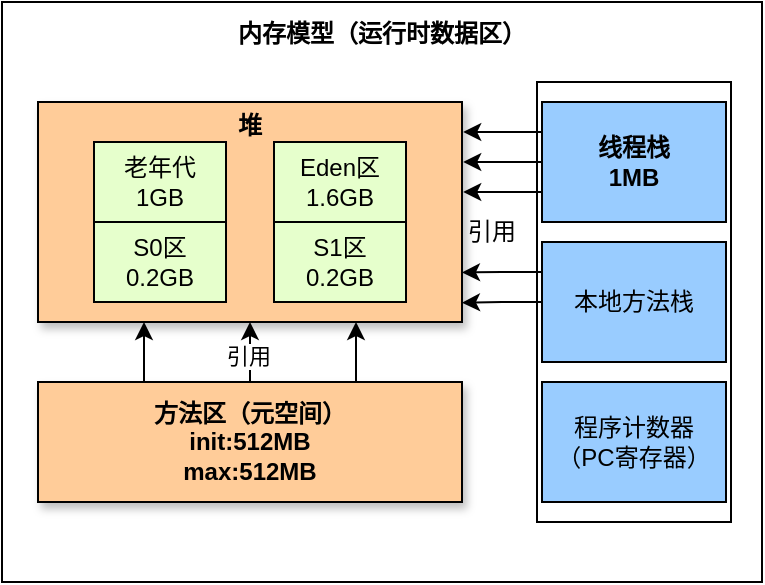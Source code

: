 <mxfile version="25.0.2">
  <diagram name="第 1 页" id="mOuEqI0-4IA4-edvkPKg">
    <mxGraphModel dx="668" dy="484" grid="1" gridSize="10" guides="1" tooltips="1" connect="1" arrows="1" fold="1" page="1" pageScale="1" pageWidth="827" pageHeight="1169" math="0" shadow="0">
      <root>
        <mxCell id="0" />
        <mxCell id="1" parent="0" />
        <mxCell id="tgYzde8bBraImyP4DoVQ-1" value="&lt;b&gt;内存模型（运行时数据区）&lt;/b&gt;&lt;div&gt;&lt;br&gt;&lt;/div&gt;&lt;div&gt;&lt;br&gt;&lt;/div&gt;&lt;div&gt;&lt;br&gt;&lt;/div&gt;&lt;div&gt;&lt;br&gt;&lt;/div&gt;&lt;div&gt;&lt;br&gt;&lt;/div&gt;&lt;div&gt;&lt;br&gt;&lt;/div&gt;&lt;div&gt;&lt;br&gt;&lt;/div&gt;&lt;div&gt;&lt;br&gt;&lt;/div&gt;&lt;div&gt;&lt;br&gt;&lt;/div&gt;&lt;div&gt;&lt;br&gt;&lt;/div&gt;&lt;div&gt;&lt;br&gt;&lt;/div&gt;&lt;div&gt;&lt;br&gt;&lt;/div&gt;&lt;div&gt;&lt;br&gt;&lt;/div&gt;&lt;div&gt;&lt;br&gt;&lt;/div&gt;&lt;div&gt;&lt;br&gt;&lt;/div&gt;&lt;div&gt;&lt;br&gt;&lt;/div&gt;&lt;div&gt;&lt;br&gt;&lt;/div&gt;&lt;div&gt;&lt;br&gt;&lt;/div&gt;" style="rounded=0;whiteSpace=wrap;html=1;" parent="1" vertex="1">
          <mxGeometry x="130" y="200" width="380" height="290" as="geometry" />
        </mxCell>
        <mxCell id="tgYzde8bBraImyP4DoVQ-2" value="" style="rounded=0;whiteSpace=wrap;html=1;fillColor=none;shadow=0;" parent="1" vertex="1">
          <mxGeometry x="397.5" y="240" width="97" height="220" as="geometry" />
        </mxCell>
        <mxCell id="tgYzde8bBraImyP4DoVQ-3" value="&lt;b&gt;堆&lt;/b&gt;&lt;div&gt;&lt;br&gt;&lt;/div&gt;&lt;div&gt;&lt;br&gt;&lt;/div&gt;&lt;div&gt;&lt;b&gt;&lt;br&gt;&lt;/b&gt;&lt;/div&gt;&lt;div&gt;&lt;b&gt;&lt;br&gt;&lt;/b&gt;&lt;/div&gt;&lt;div&gt;&lt;b&gt;&lt;br&gt;&lt;/b&gt;&lt;/div&gt;&lt;div&gt;&lt;b&gt;&lt;br&gt;&lt;/b&gt;&lt;/div&gt;" style="rounded=0;whiteSpace=wrap;html=1;shadow=1;fillColor=#FFCC99;" parent="1" vertex="1">
          <mxGeometry x="148" y="250" width="212" height="110" as="geometry" />
        </mxCell>
        <mxCell id="tgYzde8bBraImyP4DoVQ-4" value="&lt;b&gt;线程栈&lt;/b&gt;&lt;div&gt;&lt;b&gt;1MB&lt;/b&gt;&lt;/div&gt;" style="rounded=0;whiteSpace=wrap;html=1;shadow=0;fillColor=#99CCFF;" parent="1" vertex="1">
          <mxGeometry x="400" y="250" width="92" height="60" as="geometry" />
        </mxCell>
        <mxCell id="tgYzde8bBraImyP4DoVQ-5" value="本地方法栈" style="rounded=0;whiteSpace=wrap;html=1;fillColor=#99CCFF;" parent="1" vertex="1">
          <mxGeometry x="400" y="320" width="92" height="60" as="geometry" />
        </mxCell>
        <mxCell id="tgYzde8bBraImyP4DoVQ-6" value="程序计数器&lt;div&gt;（PC寄存器）&lt;/div&gt;" style="rounded=0;whiteSpace=wrap;html=1;shadow=0;fillColor=#99CCFF;" parent="1" vertex="1">
          <mxGeometry x="400" y="390" width="92" height="60" as="geometry" />
        </mxCell>
        <mxCell id="tgYzde8bBraImyP4DoVQ-7" style="edgeStyle=orthogonalEdgeStyle;rounded=0;orthogonalLoop=1;jettySize=auto;html=1;exitX=0.25;exitY=0;exitDx=0;exitDy=0;entryX=0.25;entryY=1;entryDx=0;entryDy=0;" parent="1" source="tgYzde8bBraImyP4DoVQ-11" target="tgYzde8bBraImyP4DoVQ-3" edge="1">
          <mxGeometry relative="1" as="geometry" />
        </mxCell>
        <mxCell id="tgYzde8bBraImyP4DoVQ-8" style="edgeStyle=orthogonalEdgeStyle;rounded=0;orthogonalLoop=1;jettySize=auto;html=1;entryX=0.5;entryY=1;entryDx=0;entryDy=0;" parent="1" source="tgYzde8bBraImyP4DoVQ-11" target="tgYzde8bBraImyP4DoVQ-3" edge="1">
          <mxGeometry relative="1" as="geometry" />
        </mxCell>
        <mxCell id="tgYzde8bBraImyP4DoVQ-9" value="引用" style="edgeLabel;html=1;align=center;verticalAlign=middle;resizable=0;points=[];" parent="tgYzde8bBraImyP4DoVQ-8" vertex="1" connectable="0">
          <mxGeometry x="0.344" y="1" relative="1" as="geometry">
            <mxPoint as="offset" />
          </mxGeometry>
        </mxCell>
        <mxCell id="tgYzde8bBraImyP4DoVQ-10" style="edgeStyle=orthogonalEdgeStyle;rounded=0;orthogonalLoop=1;jettySize=auto;html=1;exitX=0.75;exitY=0;exitDx=0;exitDy=0;entryX=0.75;entryY=1;entryDx=0;entryDy=0;" parent="1" source="tgYzde8bBraImyP4DoVQ-11" target="tgYzde8bBraImyP4DoVQ-3" edge="1">
          <mxGeometry relative="1" as="geometry" />
        </mxCell>
        <mxCell id="tgYzde8bBraImyP4DoVQ-11" value="&lt;b&gt;方法区（元空间）&lt;/b&gt;&lt;div&gt;&lt;b&gt;init:512MB&lt;/b&gt;&lt;/div&gt;&lt;div&gt;&lt;b&gt;max:512MB&lt;/b&gt;&lt;/div&gt;" style="rounded=0;whiteSpace=wrap;html=1;shadow=1;fillColor=#FFCC99;" parent="1" vertex="1">
          <mxGeometry x="148" y="390" width="212" height="60" as="geometry" />
        </mxCell>
        <mxCell id="tgYzde8bBraImyP4DoVQ-12" style="edgeStyle=orthogonalEdgeStyle;rounded=0;orthogonalLoop=1;jettySize=auto;html=1;exitX=0;exitY=0.25;exitDx=0;exitDy=0;entryX=1.003;entryY=0.142;entryDx=0;entryDy=0;entryPerimeter=0;" parent="1" source="tgYzde8bBraImyP4DoVQ-4" target="tgYzde8bBraImyP4DoVQ-3" edge="1">
          <mxGeometry relative="1" as="geometry" />
        </mxCell>
        <mxCell id="tgYzde8bBraImyP4DoVQ-13" style="edgeStyle=orthogonalEdgeStyle;rounded=0;orthogonalLoop=1;jettySize=auto;html=1;exitX=0;exitY=0.5;exitDx=0;exitDy=0;entryX=1.003;entryY=0.279;entryDx=0;entryDy=0;entryPerimeter=0;" parent="1" source="tgYzde8bBraImyP4DoVQ-4" target="tgYzde8bBraImyP4DoVQ-3" edge="1">
          <mxGeometry relative="1" as="geometry" />
        </mxCell>
        <mxCell id="tgYzde8bBraImyP4DoVQ-14" style="edgeStyle=orthogonalEdgeStyle;rounded=0;orthogonalLoop=1;jettySize=auto;html=1;exitX=0;exitY=0.75;exitDx=0;exitDy=0;entryX=1.003;entryY=0.412;entryDx=0;entryDy=0;entryPerimeter=0;" parent="1" source="tgYzde8bBraImyP4DoVQ-4" target="tgYzde8bBraImyP4DoVQ-3" edge="1">
          <mxGeometry relative="1" as="geometry" />
        </mxCell>
        <mxCell id="tgYzde8bBraImyP4DoVQ-15" style="edgeStyle=orthogonalEdgeStyle;rounded=0;orthogonalLoop=1;jettySize=auto;html=1;exitX=0;exitY=0.25;exitDx=0;exitDy=0;entryX=1;entryY=0.775;entryDx=0;entryDy=0;entryPerimeter=0;" parent="1" source="tgYzde8bBraImyP4DoVQ-5" target="tgYzde8bBraImyP4DoVQ-3" edge="1">
          <mxGeometry relative="1" as="geometry" />
        </mxCell>
        <mxCell id="tgYzde8bBraImyP4DoVQ-16" style="edgeStyle=orthogonalEdgeStyle;rounded=0;orthogonalLoop=1;jettySize=auto;html=1;entryX=1;entryY=0.912;entryDx=0;entryDy=0;entryPerimeter=0;" parent="1" source="tgYzde8bBraImyP4DoVQ-5" target="tgYzde8bBraImyP4DoVQ-3" edge="1">
          <mxGeometry relative="1" as="geometry" />
        </mxCell>
        <mxCell id="tgYzde8bBraImyP4DoVQ-17" value="引&lt;span style=&quot;background-color: initial;&quot;&gt;用&lt;/span&gt;" style="text;html=1;align=center;verticalAlign=middle;whiteSpace=wrap;rounded=0;" parent="1" vertex="1">
          <mxGeometry x="360" y="300" width="30" height="30" as="geometry" />
        </mxCell>
        <mxCell id="tgYzde8bBraImyP4DoVQ-18" value="老年代&lt;div&gt;&lt;span style=&quot;background-color: initial;&quot;&gt;1GB&lt;/span&gt;&lt;/div&gt;" style="rounded=0;whiteSpace=wrap;html=1;fillColor=#E6FFCC;" parent="1" vertex="1">
          <mxGeometry x="176" y="270" width="66" height="40" as="geometry" />
        </mxCell>
        <mxCell id="tgYzde8bBraImyP4DoVQ-19" value="&lt;div&gt;Eden区&lt;/div&gt;&lt;div&gt;&lt;span style=&quot;background-color: initial;&quot;&gt;1.6GB&lt;/span&gt;&lt;/div&gt;" style="rounded=0;whiteSpace=wrap;html=1;fillColor=#E6FFCC;" parent="1" vertex="1">
          <mxGeometry x="266" y="270" width="66" height="40" as="geometry" />
        </mxCell>
        <mxCell id="tgYzde8bBraImyP4DoVQ-20" value="&lt;div&gt;S0区&lt;/div&gt;&lt;div&gt;0.2GB&lt;/div&gt;" style="rounded=0;whiteSpace=wrap;html=1;fillColor=#E6FFCC;" parent="1" vertex="1">
          <mxGeometry x="176" y="310" width="66" height="40" as="geometry" />
        </mxCell>
        <mxCell id="tgYzde8bBraImyP4DoVQ-21" value="&lt;div&gt;S1区&lt;/div&gt;&lt;div&gt;0.2GB&lt;/div&gt;" style="rounded=0;whiteSpace=wrap;html=1;fillColor=#E6FFCC;" parent="1" vertex="1">
          <mxGeometry x="266" y="310" width="66" height="40" as="geometry" />
        </mxCell>
      </root>
    </mxGraphModel>
  </diagram>
</mxfile>
